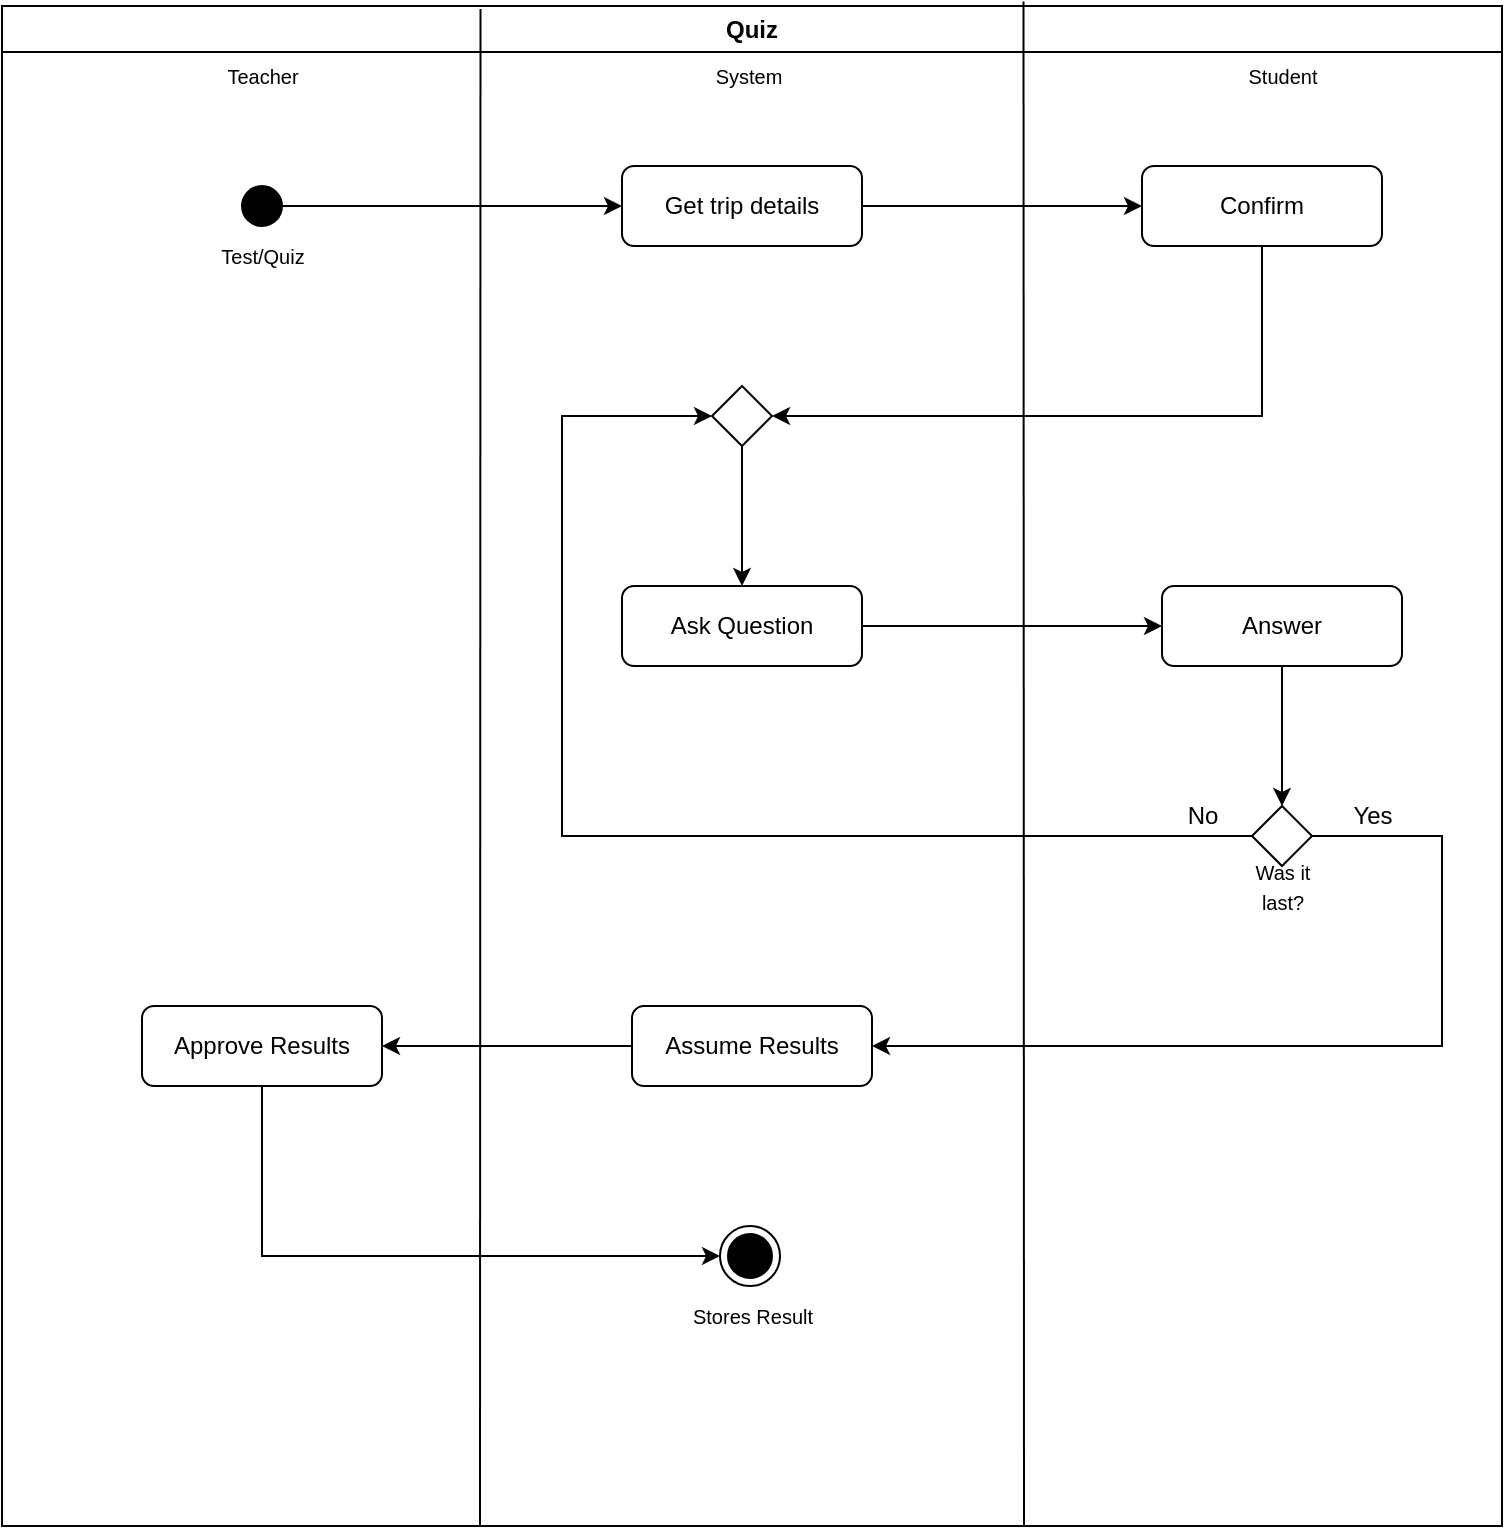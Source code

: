 <mxfile version="21.1.2" type="device">
  <diagram id="C5RBs43oDa-KdzZeNtuy" name="Page-1">
    <mxGraphModel dx="1027" dy="989" grid="1" gridSize="10" guides="1" tooltips="1" connect="1" arrows="1" fold="1" page="1" pageScale="1" pageWidth="827" pageHeight="1169" math="0" shadow="0">
      <root>
        <mxCell id="WIyWlLk6GJQsqaUBKTNV-0" />
        <mxCell id="WIyWlLk6GJQsqaUBKTNV-1" parent="WIyWlLk6GJQsqaUBKTNV-0" />
        <mxCell id="o_3QL244XvAk82PywuJS-3" value="Quiz" style="swimlane;whiteSpace=wrap;html=1;" vertex="1" parent="WIyWlLk6GJQsqaUBKTNV-1">
          <mxGeometry x="40" y="30" width="750" height="760" as="geometry" />
        </mxCell>
        <mxCell id="o_3QL244XvAk82PywuJS-14" style="edgeStyle=orthogonalEdgeStyle;rounded=0;orthogonalLoop=1;jettySize=auto;html=1;exitX=1;exitY=0.5;exitDx=0;exitDy=0;entryX=0;entryY=0.5;entryDx=0;entryDy=0;" edge="1" parent="o_3QL244XvAk82PywuJS-3" source="VhWeFiaBTD0ZiUNL9AJQ-2" target="kg6EBa7nbSLMzdfXosk1-6">
          <mxGeometry relative="1" as="geometry" />
        </mxCell>
        <mxCell id="VhWeFiaBTD0ZiUNL9AJQ-2" value="" style="ellipse;fillColor=strokeColor;html=1;" parent="o_3QL244XvAk82PywuJS-3" vertex="1">
          <mxGeometry x="120" y="90" width="20" height="20" as="geometry" />
        </mxCell>
        <mxCell id="mbrXpw7Z29_kNCdEApq_-42" value="&lt;span style=&quot;font-size: 10px;&quot;&gt;Teacher&lt;/span&gt;" style="text;html=1;align=center;verticalAlign=middle;resizable=0;points=[];autosize=1;strokeColor=none;fillColor=none;" parent="o_3QL244XvAk82PywuJS-3" vertex="1">
          <mxGeometry x="100" y="20" width="60" height="30" as="geometry" />
        </mxCell>
        <mxCell id="o_3QL244XvAk82PywuJS-10" value="&lt;span style=&quot;font-size: 10px;&quot;&gt;System&lt;/span&gt;" style="text;html=1;align=center;verticalAlign=middle;resizable=0;points=[];autosize=1;strokeColor=none;fillColor=none;" vertex="1" parent="o_3QL244XvAk82PywuJS-3">
          <mxGeometry x="343" y="20" width="60" height="30" as="geometry" />
        </mxCell>
        <mxCell id="o_3QL244XvAk82PywuJS-11" value="&lt;span style=&quot;font-size: 10px;&quot;&gt;Student&lt;/span&gt;" style="text;html=1;align=center;verticalAlign=middle;resizable=0;points=[];autosize=1;strokeColor=none;fillColor=none;" vertex="1" parent="o_3QL244XvAk82PywuJS-3">
          <mxGeometry x="610" y="20" width="60" height="30" as="geometry" />
        </mxCell>
        <mxCell id="o_3QL244XvAk82PywuJS-16" style="edgeStyle=orthogonalEdgeStyle;rounded=0;orthogonalLoop=1;jettySize=auto;html=1;exitX=1;exitY=0.5;exitDx=0;exitDy=0;entryX=0;entryY=0.5;entryDx=0;entryDy=0;" edge="1" parent="o_3QL244XvAk82PywuJS-3" source="kg6EBa7nbSLMzdfXosk1-6" target="WIyWlLk6GJQsqaUBKTNV-11">
          <mxGeometry relative="1" as="geometry" />
        </mxCell>
        <mxCell id="kg6EBa7nbSLMzdfXosk1-6" value="Get trip details" style="rounded=1;whiteSpace=wrap;html=1;fontSize=12;glass=0;strokeWidth=1;shadow=0;" parent="o_3QL244XvAk82PywuJS-3" vertex="1">
          <mxGeometry x="310" y="80" width="120" height="40" as="geometry" />
        </mxCell>
        <mxCell id="o_3QL244XvAk82PywuJS-13" value="&lt;span style=&quot;font-size: 10px;&quot;&gt;Test/Quiz&lt;/span&gt;" style="text;html=1;align=center;verticalAlign=middle;resizable=0;points=[];autosize=1;strokeColor=none;fillColor=none;" vertex="1" parent="o_3QL244XvAk82PywuJS-3">
          <mxGeometry x="95" y="110" width="70" height="30" as="geometry" />
        </mxCell>
        <mxCell id="o_3QL244XvAk82PywuJS-18" style="edgeStyle=orthogonalEdgeStyle;rounded=0;orthogonalLoop=1;jettySize=auto;html=1;exitX=0.5;exitY=1;exitDx=0;exitDy=0;entryX=0.5;entryY=0;entryDx=0;entryDy=0;" edge="1" parent="o_3QL244XvAk82PywuJS-3" source="mbrXpw7Z29_kNCdEApq_-0" target="mbrXpw7Z29_kNCdEApq_-5">
          <mxGeometry relative="1" as="geometry" />
        </mxCell>
        <mxCell id="mbrXpw7Z29_kNCdEApq_-0" value="" style="rhombus;whiteSpace=wrap;html=1;shadow=0;fontFamily=Helvetica;fontSize=12;align=center;strokeWidth=1;spacing=6;spacingTop=-4;" parent="o_3QL244XvAk82PywuJS-3" vertex="1">
          <mxGeometry x="355" y="190" width="30" height="30" as="geometry" />
        </mxCell>
        <mxCell id="o_3QL244XvAk82PywuJS-17" style="edgeStyle=orthogonalEdgeStyle;rounded=0;orthogonalLoop=1;jettySize=auto;html=1;exitX=0.5;exitY=1;exitDx=0;exitDy=0;entryX=1;entryY=0.5;entryDx=0;entryDy=0;" edge="1" parent="o_3QL244XvAk82PywuJS-3" source="WIyWlLk6GJQsqaUBKTNV-11" target="mbrXpw7Z29_kNCdEApq_-0">
          <mxGeometry relative="1" as="geometry" />
        </mxCell>
        <mxCell id="WIyWlLk6GJQsqaUBKTNV-11" value="Confirm" style="rounded=1;whiteSpace=wrap;html=1;fontSize=12;glass=0;strokeWidth=1;shadow=0;" parent="o_3QL244XvAk82PywuJS-3" vertex="1">
          <mxGeometry x="570" y="80" width="120" height="40" as="geometry" />
        </mxCell>
        <mxCell id="o_3QL244XvAk82PywuJS-19" style="edgeStyle=orthogonalEdgeStyle;rounded=0;orthogonalLoop=1;jettySize=auto;html=1;exitX=1;exitY=0.5;exitDx=0;exitDy=0;entryX=0;entryY=0.5;entryDx=0;entryDy=0;" edge="1" parent="o_3QL244XvAk82PywuJS-3" source="mbrXpw7Z29_kNCdEApq_-5" target="kg6EBa7nbSLMzdfXosk1-14">
          <mxGeometry relative="1" as="geometry" />
        </mxCell>
        <mxCell id="mbrXpw7Z29_kNCdEApq_-5" value="Ask Question" style="rounded=1;whiteSpace=wrap;html=1;fontSize=12;glass=0;strokeWidth=1;shadow=0;" parent="o_3QL244XvAk82PywuJS-3" vertex="1">
          <mxGeometry x="310" y="290" width="120" height="40" as="geometry" />
        </mxCell>
        <mxCell id="o_3QL244XvAk82PywuJS-26" style="edgeStyle=orthogonalEdgeStyle;rounded=0;orthogonalLoop=1;jettySize=auto;html=1;exitX=0.5;exitY=1;exitDx=0;exitDy=0;entryX=0.5;entryY=0;entryDx=0;entryDy=0;" edge="1" parent="o_3QL244XvAk82PywuJS-3" source="kg6EBa7nbSLMzdfXosk1-14" target="mbrXpw7Z29_kNCdEApq_-8">
          <mxGeometry relative="1" as="geometry" />
        </mxCell>
        <mxCell id="kg6EBa7nbSLMzdfXosk1-14" value="Answer" style="rounded=1;whiteSpace=wrap;html=1;fontSize=12;glass=0;strokeWidth=1;shadow=0;" parent="o_3QL244XvAk82PywuJS-3" vertex="1">
          <mxGeometry x="580" y="290" width="120" height="40" as="geometry" />
        </mxCell>
        <mxCell id="o_3QL244XvAk82PywuJS-20" style="edgeStyle=orthogonalEdgeStyle;rounded=0;orthogonalLoop=1;jettySize=auto;html=1;exitX=0;exitY=0.5;exitDx=0;exitDy=0;entryX=0;entryY=0.5;entryDx=0;entryDy=0;" edge="1" parent="o_3QL244XvAk82PywuJS-3" source="mbrXpw7Z29_kNCdEApq_-8" target="mbrXpw7Z29_kNCdEApq_-0">
          <mxGeometry relative="1" as="geometry">
            <Array as="points">
              <mxPoint x="280" y="415" />
              <mxPoint x="280" y="205" />
            </Array>
          </mxGeometry>
        </mxCell>
        <mxCell id="o_3QL244XvAk82PywuJS-22" style="edgeStyle=orthogonalEdgeStyle;rounded=0;orthogonalLoop=1;jettySize=auto;html=1;exitX=1;exitY=0.5;exitDx=0;exitDy=0;entryX=1;entryY=0.5;entryDx=0;entryDy=0;" edge="1" parent="o_3QL244XvAk82PywuJS-3" source="mbrXpw7Z29_kNCdEApq_-8" target="WIyWlLk6GJQsqaUBKTNV-12">
          <mxGeometry relative="1" as="geometry">
            <Array as="points">
              <mxPoint x="720" y="415" />
              <mxPoint x="720" y="520" />
            </Array>
          </mxGeometry>
        </mxCell>
        <mxCell id="mbrXpw7Z29_kNCdEApq_-8" value="" style="rhombus;whiteSpace=wrap;html=1;shadow=0;fontFamily=Helvetica;fontSize=12;align=center;strokeWidth=1;spacing=6;spacingTop=-4;" parent="o_3QL244XvAk82PywuJS-3" vertex="1">
          <mxGeometry x="625" y="400" width="30" height="30" as="geometry" />
        </mxCell>
        <mxCell id="mbrXpw7Z29_kNCdEApq_-15" value="Yes" style="text;html=1;align=center;verticalAlign=middle;resizable=0;points=[];autosize=1;strokeColor=none;fillColor=none;" parent="o_3QL244XvAk82PywuJS-3" vertex="1">
          <mxGeometry x="665" y="390" width="40" height="30" as="geometry" />
        </mxCell>
        <mxCell id="kg6EBa7nbSLMzdfXosk1-23" value="No" style="text;html=1;align=center;verticalAlign=middle;resizable=0;points=[];autosize=1;strokeColor=none;fillColor=none;" parent="o_3QL244XvAk82PywuJS-3" vertex="1">
          <mxGeometry x="580" y="390" width="40" height="30" as="geometry" />
        </mxCell>
        <mxCell id="o_3QL244XvAk82PywuJS-21" value="&lt;span style=&quot;font-size: 10px;&quot;&gt;Was it&lt;br&gt;last?&lt;br&gt;&lt;/span&gt;" style="text;html=1;align=center;verticalAlign=middle;resizable=0;points=[];autosize=1;strokeColor=none;fillColor=none;" vertex="1" parent="o_3QL244XvAk82PywuJS-3">
          <mxGeometry x="615" y="420" width="50" height="40" as="geometry" />
        </mxCell>
        <mxCell id="o_3QL244XvAk82PywuJS-23" style="edgeStyle=orthogonalEdgeStyle;rounded=0;orthogonalLoop=1;jettySize=auto;html=1;exitX=0;exitY=0.5;exitDx=0;exitDy=0;entryX=1;entryY=0.5;entryDx=0;entryDy=0;" edge="1" parent="o_3QL244XvAk82PywuJS-3" source="WIyWlLk6GJQsqaUBKTNV-12" target="WIyWlLk6GJQsqaUBKTNV-7">
          <mxGeometry relative="1" as="geometry" />
        </mxCell>
        <mxCell id="WIyWlLk6GJQsqaUBKTNV-12" value="Assume Results" style="rounded=1;whiteSpace=wrap;html=1;fontSize=12;glass=0;strokeWidth=1;shadow=0;" parent="o_3QL244XvAk82PywuJS-3" vertex="1">
          <mxGeometry x="315" y="500" width="120" height="40" as="geometry" />
        </mxCell>
        <mxCell id="o_3QL244XvAk82PywuJS-24" style="edgeStyle=orthogonalEdgeStyle;rounded=0;orthogonalLoop=1;jettySize=auto;html=1;exitX=0.5;exitY=1;exitDx=0;exitDy=0;entryX=0;entryY=0.5;entryDx=0;entryDy=0;" edge="1" parent="o_3QL244XvAk82PywuJS-3" source="WIyWlLk6GJQsqaUBKTNV-7" target="mbrXpw7Z29_kNCdEApq_-39">
          <mxGeometry relative="1" as="geometry" />
        </mxCell>
        <mxCell id="WIyWlLk6GJQsqaUBKTNV-7" value="Approve Results" style="rounded=1;whiteSpace=wrap;html=1;fontSize=12;glass=0;strokeWidth=1;shadow=0;" parent="o_3QL244XvAk82PywuJS-3" vertex="1">
          <mxGeometry x="70" y="500" width="120" height="40" as="geometry" />
        </mxCell>
        <mxCell id="mbrXpw7Z29_kNCdEApq_-39" value="" style="ellipse;html=1;shape=endState;fillColor=strokeColor;" parent="o_3QL244XvAk82PywuJS-3" vertex="1">
          <mxGeometry x="359" y="610" width="30" height="30" as="geometry" />
        </mxCell>
        <mxCell id="o_3QL244XvAk82PywuJS-25" value="&lt;span style=&quot;font-size: 10px;&quot;&gt;Stores Result&lt;br&gt;&lt;/span&gt;" style="text;html=1;align=center;verticalAlign=middle;resizable=0;points=[];autosize=1;strokeColor=none;fillColor=none;" vertex="1" parent="o_3QL244XvAk82PywuJS-3">
          <mxGeometry x="335" y="640" width="80" height="30" as="geometry" />
        </mxCell>
        <mxCell id="o_3QL244XvAk82PywuJS-5" value="" style="endArrow=none;html=1;rounded=0;entryX=0.319;entryY=0.002;entryDx=0;entryDy=0;entryPerimeter=0;" edge="1" parent="WIyWlLk6GJQsqaUBKTNV-1" target="o_3QL244XvAk82PywuJS-3">
          <mxGeometry width="50" height="50" relative="1" as="geometry">
            <mxPoint x="279" y="790" as="sourcePoint" />
            <mxPoint x="310" y="220" as="targetPoint" />
          </mxGeometry>
        </mxCell>
        <mxCell id="o_3QL244XvAk82PywuJS-8" value="" style="endArrow=none;html=1;rounded=0;entryX=0.681;entryY=-0.003;entryDx=0;entryDy=0;entryPerimeter=0;" edge="1" parent="WIyWlLk6GJQsqaUBKTNV-1" target="o_3QL244XvAk82PywuJS-3">
          <mxGeometry width="50" height="50" relative="1" as="geometry">
            <mxPoint x="551" y="790" as="sourcePoint" />
            <mxPoint x="603" y="30" as="targetPoint" />
          </mxGeometry>
        </mxCell>
      </root>
    </mxGraphModel>
  </diagram>
</mxfile>
